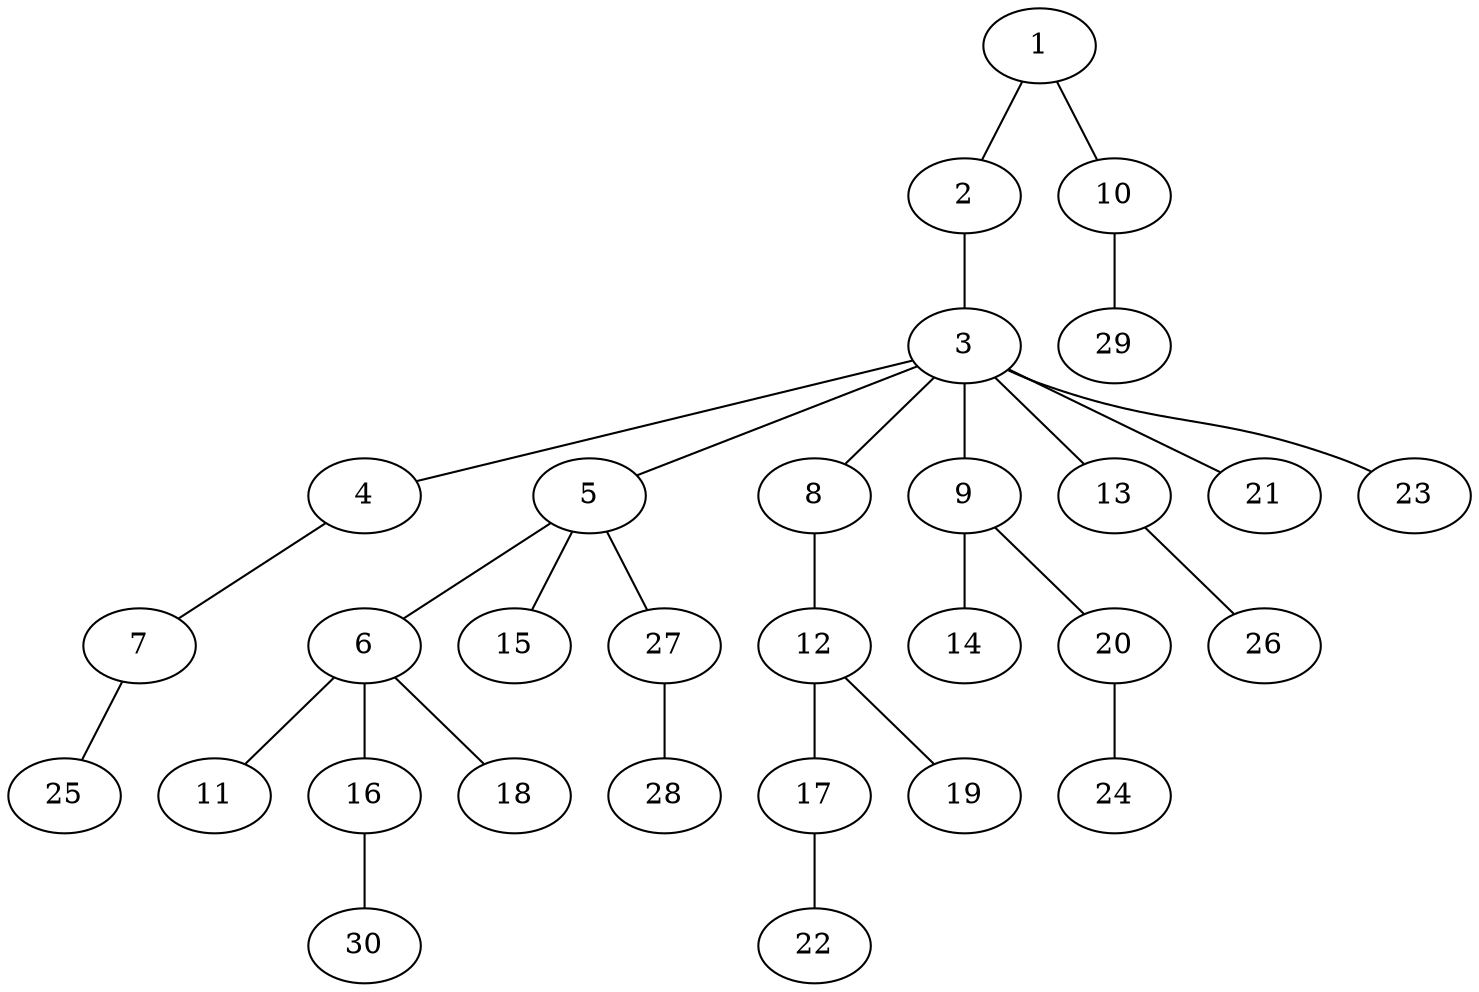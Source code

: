 graph graphname {1--2
1--10
2--3
3--4
3--5
3--8
3--9
3--13
3--21
3--23
4--7
5--6
5--15
5--27
6--11
6--16
6--18
7--25
8--12
9--14
9--20
10--29
12--17
12--19
13--26
16--30
17--22
20--24
27--28
}